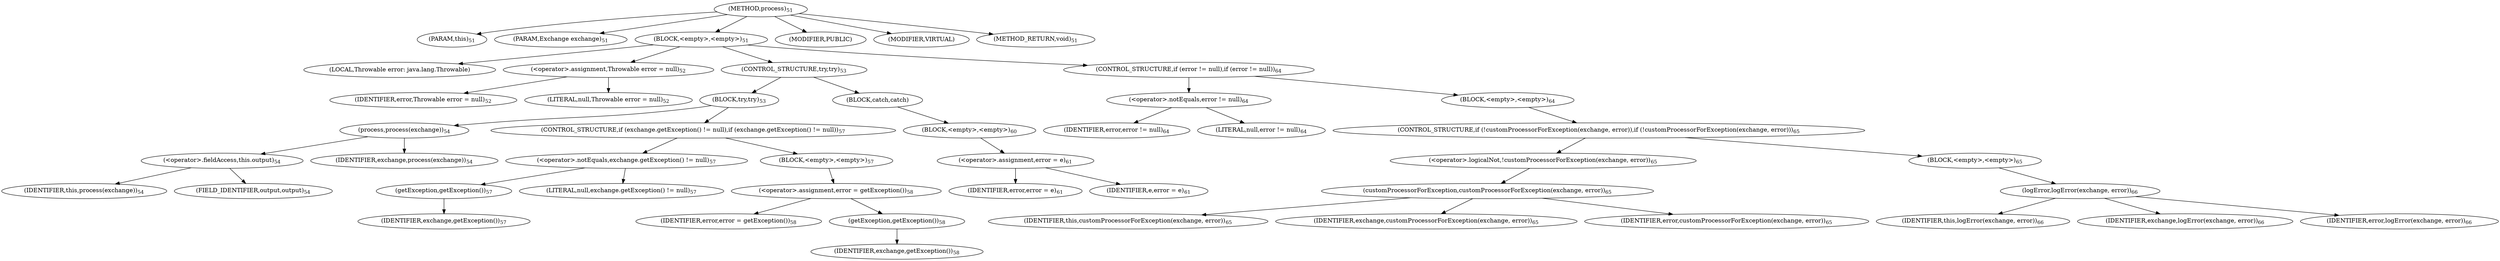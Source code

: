 digraph "process" {  
"94" [label = <(METHOD,process)<SUB>51</SUB>> ]
"10" [label = <(PARAM,this)<SUB>51</SUB>> ]
"95" [label = <(PARAM,Exchange exchange)<SUB>51</SUB>> ]
"96" [label = <(BLOCK,&lt;empty&gt;,&lt;empty&gt;)<SUB>51</SUB>> ]
"97" [label = <(LOCAL,Throwable error: java.lang.Throwable)> ]
"98" [label = <(&lt;operator&gt;.assignment,Throwable error = null)<SUB>52</SUB>> ]
"99" [label = <(IDENTIFIER,error,Throwable error = null)<SUB>52</SUB>> ]
"100" [label = <(LITERAL,null,Throwable error = null)<SUB>52</SUB>> ]
"101" [label = <(CONTROL_STRUCTURE,try,try)<SUB>53</SUB>> ]
"102" [label = <(BLOCK,try,try)<SUB>53</SUB>> ]
"103" [label = <(process,process(exchange))<SUB>54</SUB>> ]
"104" [label = <(&lt;operator&gt;.fieldAccess,this.output)<SUB>54</SUB>> ]
"105" [label = <(IDENTIFIER,this,process(exchange))<SUB>54</SUB>> ]
"106" [label = <(FIELD_IDENTIFIER,output,output)<SUB>54</SUB>> ]
"107" [label = <(IDENTIFIER,exchange,process(exchange))<SUB>54</SUB>> ]
"108" [label = <(CONTROL_STRUCTURE,if (exchange.getException() != null),if (exchange.getException() != null))<SUB>57</SUB>> ]
"109" [label = <(&lt;operator&gt;.notEquals,exchange.getException() != null)<SUB>57</SUB>> ]
"110" [label = <(getException,getException())<SUB>57</SUB>> ]
"111" [label = <(IDENTIFIER,exchange,getException())<SUB>57</SUB>> ]
"112" [label = <(LITERAL,null,exchange.getException() != null)<SUB>57</SUB>> ]
"113" [label = <(BLOCK,&lt;empty&gt;,&lt;empty&gt;)<SUB>57</SUB>> ]
"114" [label = <(&lt;operator&gt;.assignment,error = getException())<SUB>58</SUB>> ]
"115" [label = <(IDENTIFIER,error,error = getException())<SUB>58</SUB>> ]
"116" [label = <(getException,getException())<SUB>58</SUB>> ]
"117" [label = <(IDENTIFIER,exchange,getException())<SUB>58</SUB>> ]
"118" [label = <(BLOCK,catch,catch)> ]
"119" [label = <(BLOCK,&lt;empty&gt;,&lt;empty&gt;)<SUB>60</SUB>> ]
"120" [label = <(&lt;operator&gt;.assignment,error = e)<SUB>61</SUB>> ]
"121" [label = <(IDENTIFIER,error,error = e)<SUB>61</SUB>> ]
"122" [label = <(IDENTIFIER,e,error = e)<SUB>61</SUB>> ]
"123" [label = <(CONTROL_STRUCTURE,if (error != null),if (error != null))<SUB>64</SUB>> ]
"124" [label = <(&lt;operator&gt;.notEquals,error != null)<SUB>64</SUB>> ]
"125" [label = <(IDENTIFIER,error,error != null)<SUB>64</SUB>> ]
"126" [label = <(LITERAL,null,error != null)<SUB>64</SUB>> ]
"127" [label = <(BLOCK,&lt;empty&gt;,&lt;empty&gt;)<SUB>64</SUB>> ]
"128" [label = <(CONTROL_STRUCTURE,if (!customProcessorForException(exchange, error)),if (!customProcessorForException(exchange, error)))<SUB>65</SUB>> ]
"129" [label = <(&lt;operator&gt;.logicalNot,!customProcessorForException(exchange, error))<SUB>65</SUB>> ]
"130" [label = <(customProcessorForException,customProcessorForException(exchange, error))<SUB>65</SUB>> ]
"9" [label = <(IDENTIFIER,this,customProcessorForException(exchange, error))<SUB>65</SUB>> ]
"131" [label = <(IDENTIFIER,exchange,customProcessorForException(exchange, error))<SUB>65</SUB>> ]
"132" [label = <(IDENTIFIER,error,customProcessorForException(exchange, error))<SUB>65</SUB>> ]
"133" [label = <(BLOCK,&lt;empty&gt;,&lt;empty&gt;)<SUB>65</SUB>> ]
"134" [label = <(logError,logError(exchange, error))<SUB>66</SUB>> ]
"11" [label = <(IDENTIFIER,this,logError(exchange, error))<SUB>66</SUB>> ]
"135" [label = <(IDENTIFIER,exchange,logError(exchange, error))<SUB>66</SUB>> ]
"136" [label = <(IDENTIFIER,error,logError(exchange, error))<SUB>66</SUB>> ]
"137" [label = <(MODIFIER,PUBLIC)> ]
"138" [label = <(MODIFIER,VIRTUAL)> ]
"139" [label = <(METHOD_RETURN,void)<SUB>51</SUB>> ]
  "94" -> "10" 
  "94" -> "95" 
  "94" -> "96" 
  "94" -> "137" 
  "94" -> "138" 
  "94" -> "139" 
  "96" -> "97" 
  "96" -> "98" 
  "96" -> "101" 
  "96" -> "123" 
  "98" -> "99" 
  "98" -> "100" 
  "101" -> "102" 
  "101" -> "118" 
  "102" -> "103" 
  "102" -> "108" 
  "103" -> "104" 
  "103" -> "107" 
  "104" -> "105" 
  "104" -> "106" 
  "108" -> "109" 
  "108" -> "113" 
  "109" -> "110" 
  "109" -> "112" 
  "110" -> "111" 
  "113" -> "114" 
  "114" -> "115" 
  "114" -> "116" 
  "116" -> "117" 
  "118" -> "119" 
  "119" -> "120" 
  "120" -> "121" 
  "120" -> "122" 
  "123" -> "124" 
  "123" -> "127" 
  "124" -> "125" 
  "124" -> "126" 
  "127" -> "128" 
  "128" -> "129" 
  "128" -> "133" 
  "129" -> "130" 
  "130" -> "9" 
  "130" -> "131" 
  "130" -> "132" 
  "133" -> "134" 
  "134" -> "11" 
  "134" -> "135" 
  "134" -> "136" 
}
